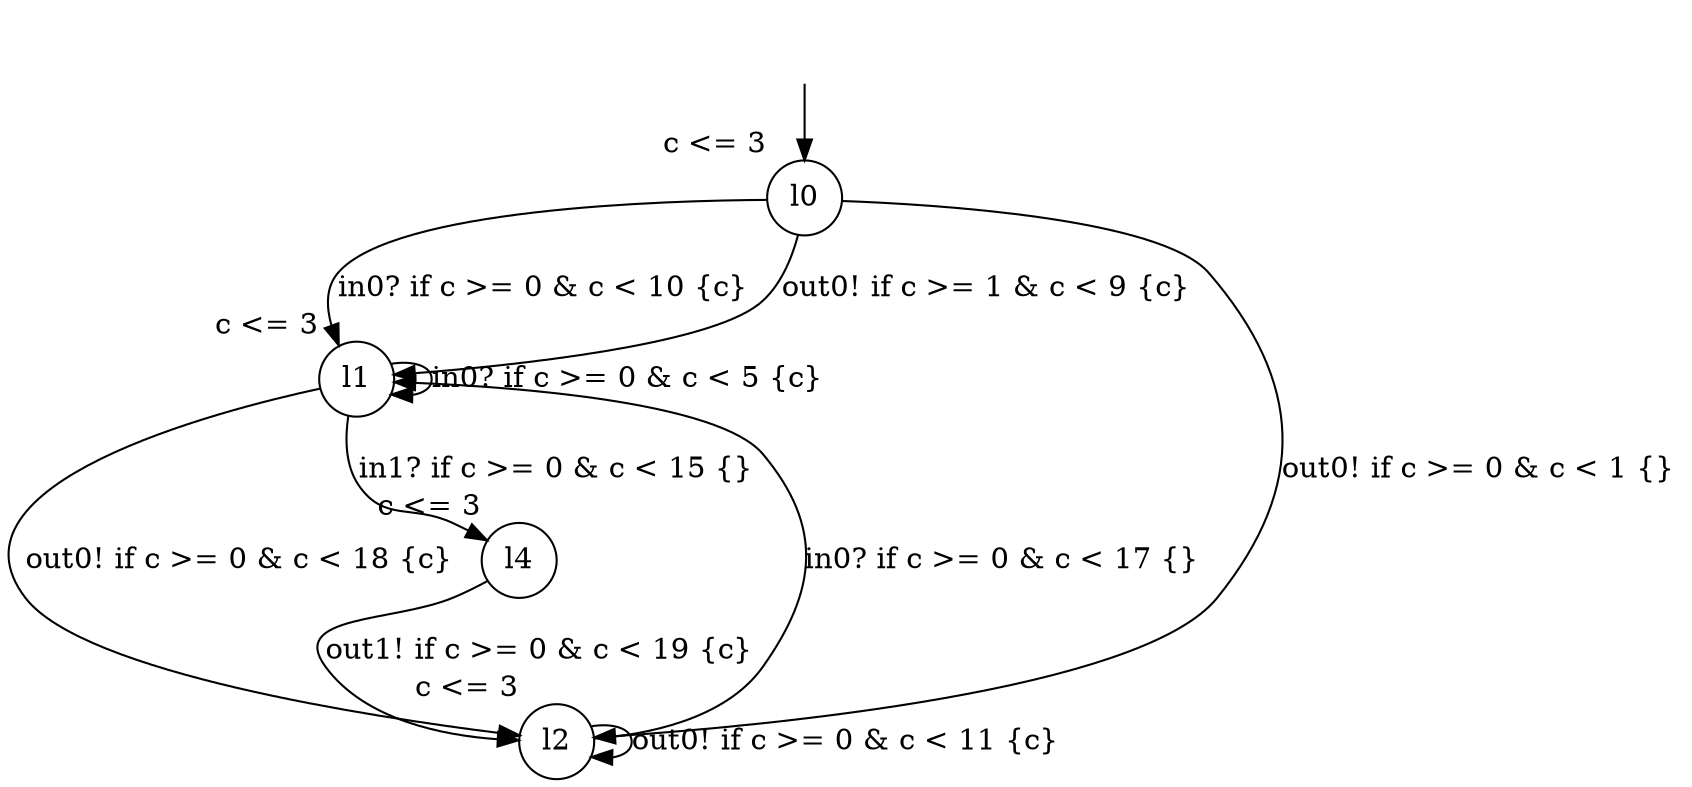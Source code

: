 digraph g {
__start0 [label="" shape="none"];
l0 [shape="circle" margin=0 label="l0", xlabel="c <= 3"];
l1 [shape="circle" margin=0 label="l1", xlabel="c <= 3"];
l2 [shape="circle" margin=0 label="l2", xlabel="c <= 3"];
l4 [shape="circle" margin=0 label="l4", xlabel="c <= 3"];
l0 -> l1 [label="in0? if c >= 0 & c < 10 {c} "];
l0 -> l2 [label="out0! if c >= 0 & c < 1 {} "];
l0 -> l1 [label="out0! if c >= 1 & c < 9 {c} "];
l1 -> l4 [label="in1? if c >= 0 & c < 15 {} "];
l1 -> l2 [label="out0! if c >= 0 & c < 18 {c} "];
l1 -> l1 [label="in0? if c >= 0 & c < 5 {c} "];
l2 -> l1 [label="in0? if c >= 0 & c < 17 {} "];
l2 -> l2 [label="out0! if c >= 0 & c < 11 {c} "];
l4 -> l2 [label="out1! if c >= 0 & c < 19 {c} "];
__start0 -> l0;
}
